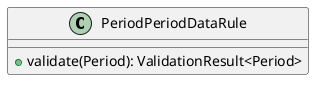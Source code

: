 @startuml

    class PeriodPeriodDataRule [[PeriodPeriodDataRule.html]] {
        +validate(Period): ValidationResult<Period>
    }

@enduml

